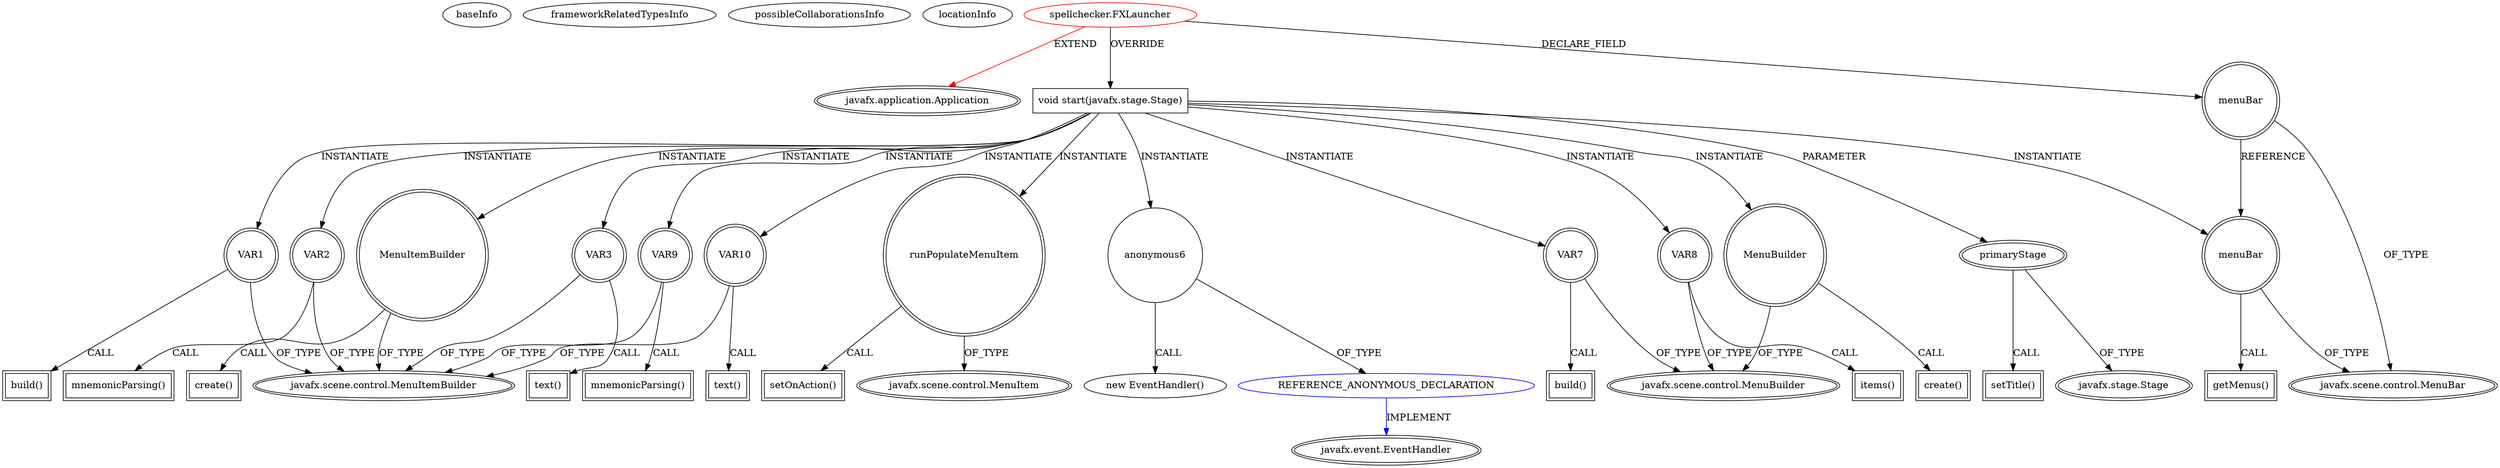 digraph {
baseInfo[graphId=1666,category="extension_graph",isAnonymous=false,possibleRelation=true]
frameworkRelatedTypesInfo[0="javafx.application.Application"]
possibleCollaborationsInfo[0="1666~OVERRIDING_METHOD_DECLARATION-INSTANTIATION-~javafx.application.Application ~javafx.event.EventHandler ~false~true"]
locationInfo[projectName="abou0182-Java-projects",filePath="/abou0182-Java-projects/Java-projects-master/SpellChecker/src/spellchecker/FXLauncher.java",contextSignature="FXLauncher",graphId="1666"]
0[label="spellchecker.FXLauncher",vertexType="ROOT_CLIENT_CLASS_DECLARATION",isFrameworkType=false,color=red]
1[label="javafx.application.Application",vertexType="FRAMEWORK_CLASS_TYPE",isFrameworkType=true,peripheries=2]
2[label="menuBar",vertexType="FIELD_DECLARATION",isFrameworkType=true,peripheries=2,shape=circle]
3[label="javafx.scene.control.MenuBar",vertexType="FRAMEWORK_CLASS_TYPE",isFrameworkType=true,peripheries=2]
4[label="void start(javafx.stage.Stage)",vertexType="OVERRIDING_METHOD_DECLARATION",isFrameworkType=false,shape=box]
5[label="primaryStage",vertexType="PARAMETER_DECLARATION",isFrameworkType=true,peripheries=2]
6[label="javafx.stage.Stage",vertexType="FRAMEWORK_CLASS_TYPE",isFrameworkType=true,peripheries=2]
8[label="setTitle()",vertexType="INSIDE_CALL",isFrameworkType=true,peripheries=2,shape=box]
9[label="VAR1",vertexType="VARIABLE_EXPRESION",isFrameworkType=true,peripheries=2,shape=circle]
11[label="javafx.scene.control.MenuItemBuilder",vertexType="FRAMEWORK_CLASS_TYPE",isFrameworkType=true,peripheries=2]
10[label="build()",vertexType="INSIDE_CALL",isFrameworkType=true,peripheries=2,shape=box]
12[label="VAR2",vertexType="VARIABLE_EXPRESION",isFrameworkType=true,peripheries=2,shape=circle]
13[label="mnemonicParsing()",vertexType="INSIDE_CALL",isFrameworkType=true,peripheries=2,shape=box]
15[label="VAR3",vertexType="VARIABLE_EXPRESION",isFrameworkType=true,peripheries=2,shape=circle]
16[label="text()",vertexType="INSIDE_CALL",isFrameworkType=true,peripheries=2,shape=box]
18[label="MenuItemBuilder",vertexType="VARIABLE_EXPRESION",isFrameworkType=true,peripheries=2,shape=circle]
19[label="create()",vertexType="INSIDE_CALL",isFrameworkType=true,peripheries=2,shape=box]
21[label="runPopulateMenuItem",vertexType="VARIABLE_EXPRESION",isFrameworkType=true,peripheries=2,shape=circle]
23[label="javafx.scene.control.MenuItem",vertexType="FRAMEWORK_CLASS_TYPE",isFrameworkType=true,peripheries=2]
22[label="setOnAction()",vertexType="INSIDE_CALL",isFrameworkType=true,peripheries=2,shape=box]
25[label="anonymous6",vertexType="VARIABLE_EXPRESION",isFrameworkType=false,shape=circle]
26[label="REFERENCE_ANONYMOUS_DECLARATION",vertexType="REFERENCE_ANONYMOUS_DECLARATION",isFrameworkType=false,color=blue]
27[label="javafx.event.EventHandler",vertexType="FRAMEWORK_INTERFACE_TYPE",isFrameworkType=true,peripheries=2]
24[label="new EventHandler()",vertexType="CONSTRUCTOR_CALL",isFrameworkType=false]
28[label="VAR7",vertexType="VARIABLE_EXPRESION",isFrameworkType=true,peripheries=2,shape=circle]
30[label="javafx.scene.control.MenuBuilder",vertexType="FRAMEWORK_CLASS_TYPE",isFrameworkType=true,peripheries=2]
29[label="build()",vertexType="INSIDE_CALL",isFrameworkType=true,peripheries=2,shape=box]
31[label="VAR8",vertexType="VARIABLE_EXPRESION",isFrameworkType=true,peripheries=2,shape=circle]
32[label="items()",vertexType="INSIDE_CALL",isFrameworkType=true,peripheries=2,shape=box]
34[label="VAR9",vertexType="VARIABLE_EXPRESION",isFrameworkType=true,peripheries=2,shape=circle]
35[label="mnemonicParsing()",vertexType="INSIDE_CALL",isFrameworkType=true,peripheries=2,shape=box]
37[label="VAR10",vertexType="VARIABLE_EXPRESION",isFrameworkType=true,peripheries=2,shape=circle]
38[label="text()",vertexType="INSIDE_CALL",isFrameworkType=true,peripheries=2,shape=box]
40[label="MenuBuilder",vertexType="VARIABLE_EXPRESION",isFrameworkType=true,peripheries=2,shape=circle]
41[label="create()",vertexType="INSIDE_CALL",isFrameworkType=true,peripheries=2,shape=box]
43[label="menuBar",vertexType="VARIABLE_EXPRESION",isFrameworkType=true,peripheries=2,shape=circle]
44[label="getMenus()",vertexType="INSIDE_CALL",isFrameworkType=true,peripheries=2,shape=box]
0->1[label="EXTEND",color=red]
0->2[label="DECLARE_FIELD"]
2->3[label="OF_TYPE"]
0->4[label="OVERRIDE"]
5->6[label="OF_TYPE"]
4->5[label="PARAMETER"]
5->8[label="CALL"]
4->9[label="INSTANTIATE"]
9->11[label="OF_TYPE"]
9->10[label="CALL"]
4->12[label="INSTANTIATE"]
12->11[label="OF_TYPE"]
12->13[label="CALL"]
4->15[label="INSTANTIATE"]
15->11[label="OF_TYPE"]
15->16[label="CALL"]
4->18[label="INSTANTIATE"]
18->11[label="OF_TYPE"]
18->19[label="CALL"]
4->21[label="INSTANTIATE"]
21->23[label="OF_TYPE"]
21->22[label="CALL"]
4->25[label="INSTANTIATE"]
26->27[label="IMPLEMENT",color=blue]
25->26[label="OF_TYPE"]
25->24[label="CALL"]
4->28[label="INSTANTIATE"]
28->30[label="OF_TYPE"]
28->29[label="CALL"]
4->31[label="INSTANTIATE"]
31->30[label="OF_TYPE"]
31->32[label="CALL"]
4->34[label="INSTANTIATE"]
34->11[label="OF_TYPE"]
34->35[label="CALL"]
4->37[label="INSTANTIATE"]
37->11[label="OF_TYPE"]
37->38[label="CALL"]
4->40[label="INSTANTIATE"]
40->30[label="OF_TYPE"]
40->41[label="CALL"]
4->43[label="INSTANTIATE"]
2->43[label="REFERENCE"]
43->3[label="OF_TYPE"]
43->44[label="CALL"]
}
